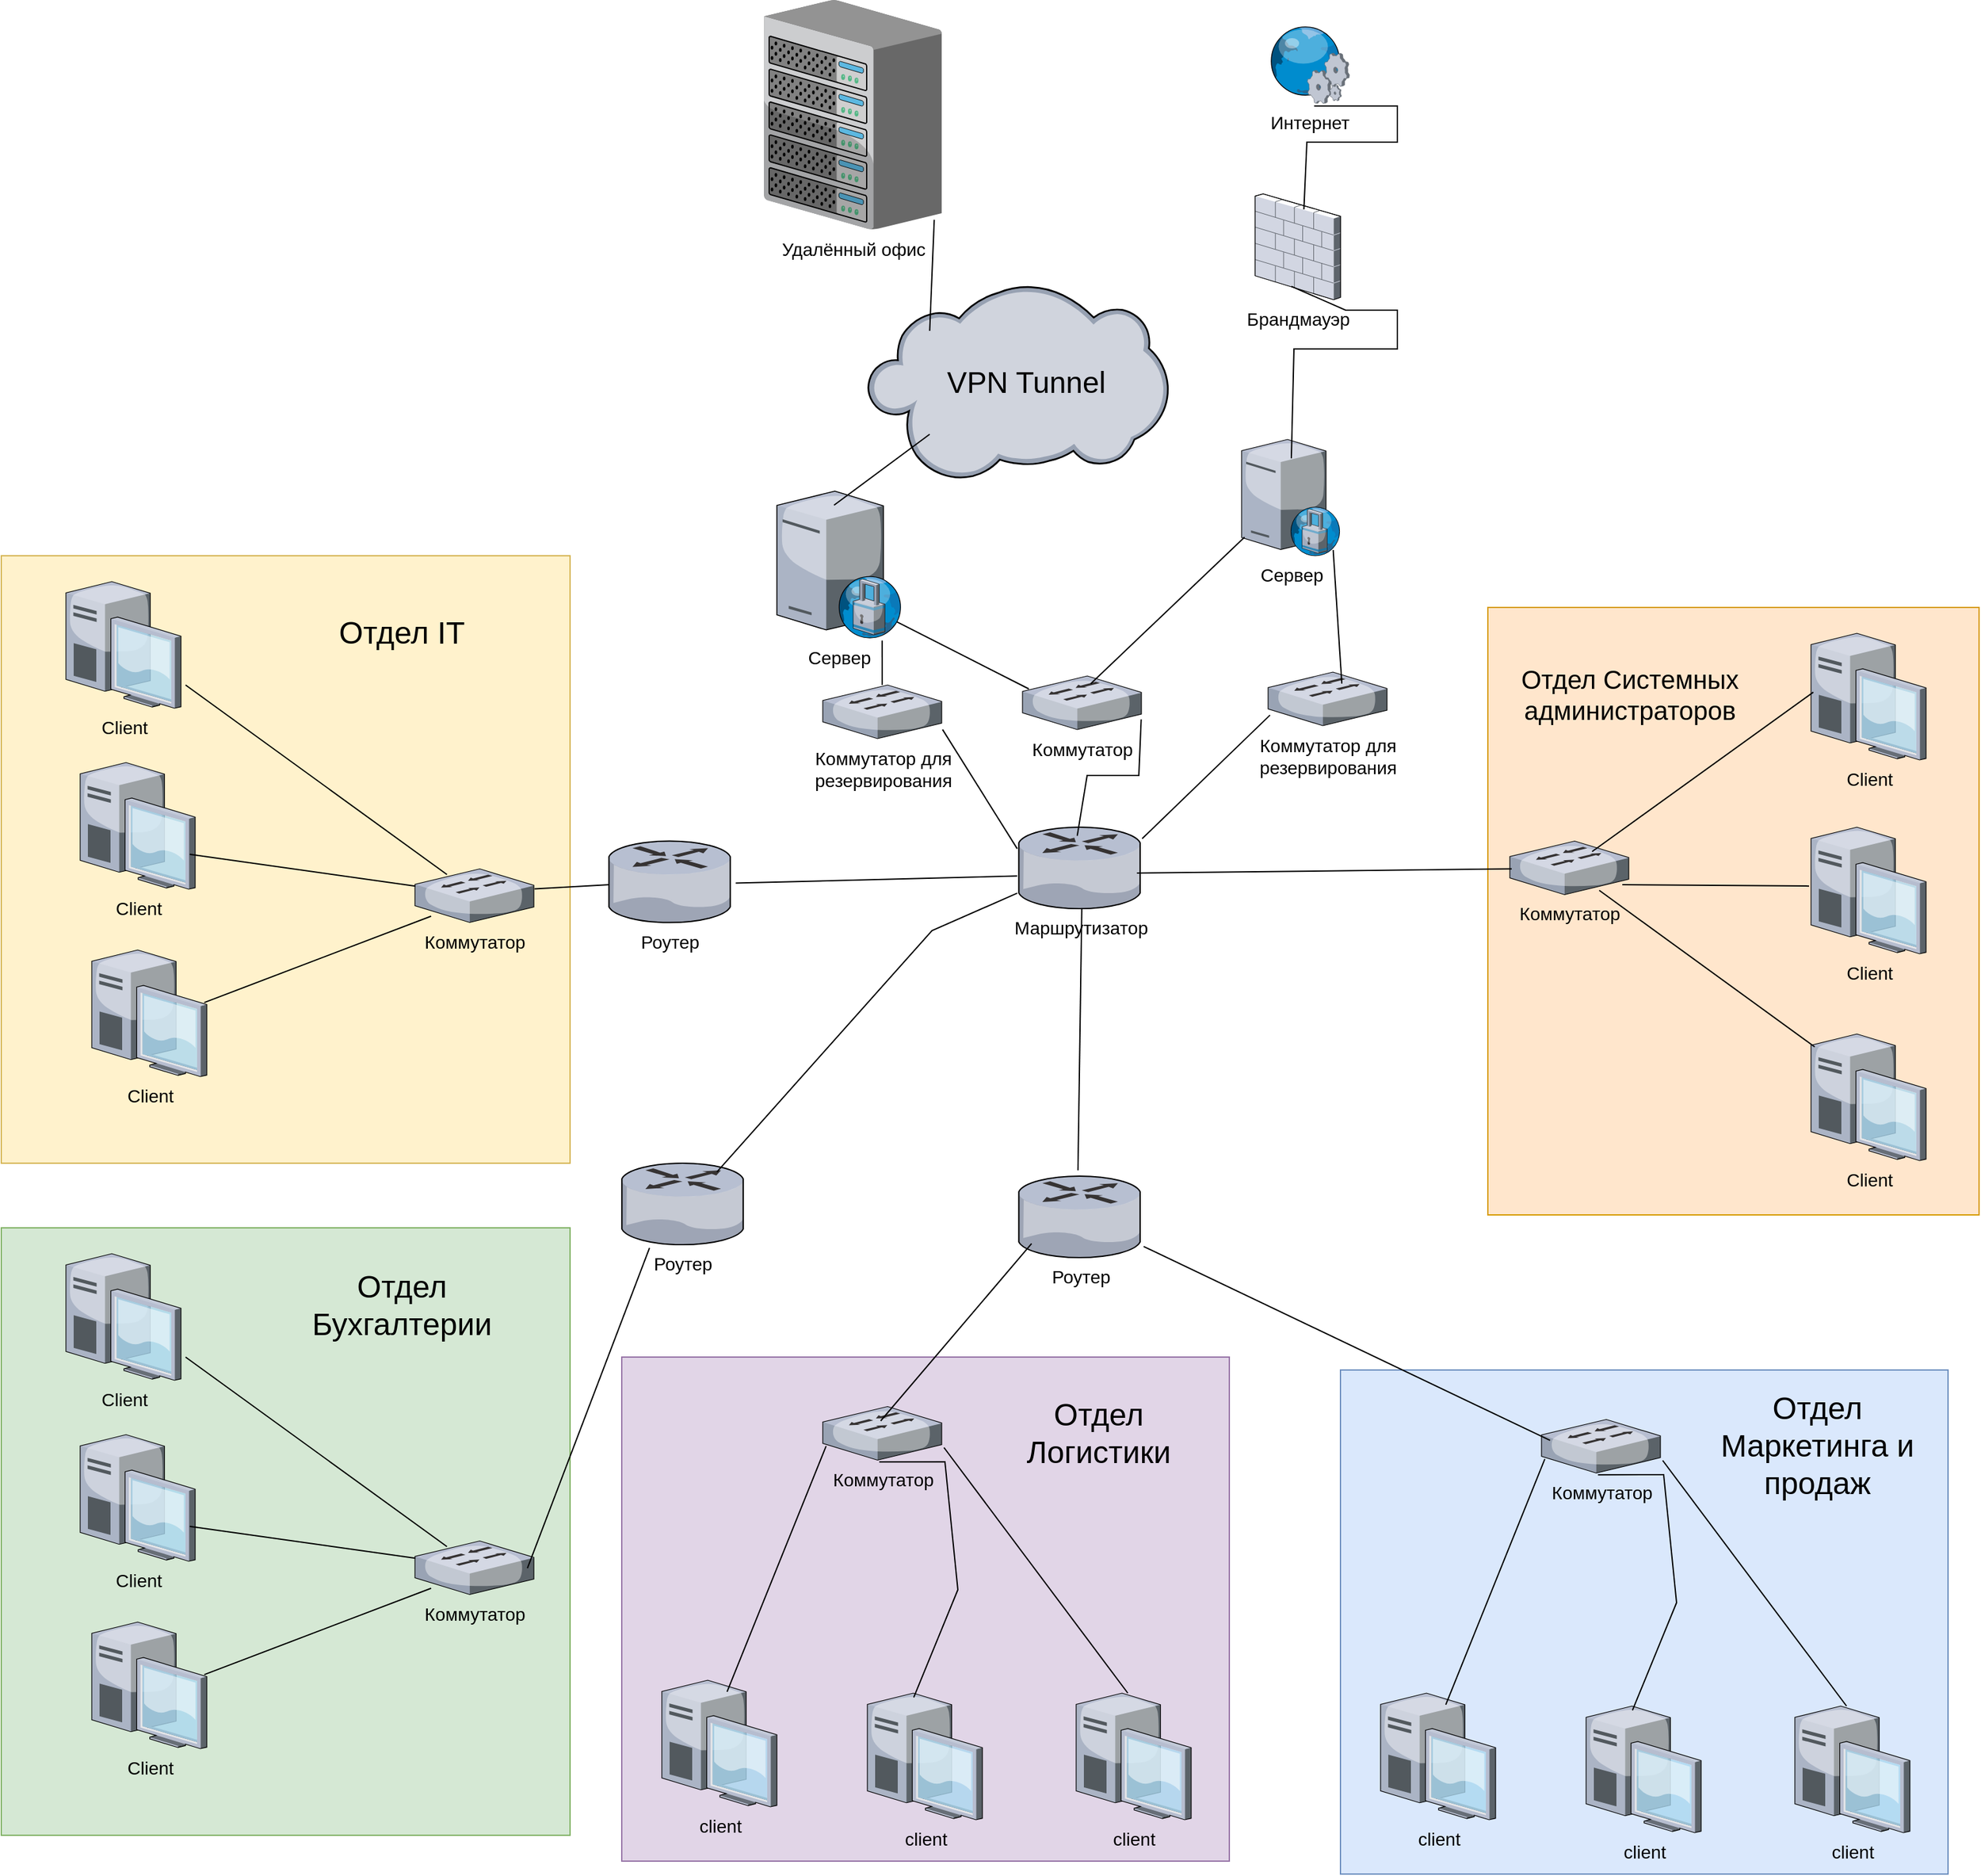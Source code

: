 <mxfile version="24.7.17">
  <diagram id="nGQdACCOeJVAFRv78miI" name="Страница — 2">
    <mxGraphModel dx="1323" dy="865" grid="1" gridSize="10" guides="1" tooltips="1" connect="1" arrows="1" fold="1" page="1" pageScale="1" pageWidth="827" pageHeight="1169" math="0" shadow="0">
      <root>
        <mxCell id="0" />
        <mxCell id="1" parent="0" />
        <mxCell id="vEiF_uyLCvTDAlhh_jbT-1" value="Интернет" style="verticalLabelPosition=bottom;aspect=fixed;html=1;verticalAlign=top;strokeColor=none;shape=mxgraph.citrix.web_service;fillColor=#66B2FF;gradientColor=#0066CC;fontSize=14;" vertex="1" parent="1">
          <mxGeometry x="1300" y="40" width="63" height="60" as="geometry" />
        </mxCell>
        <mxCell id="E2Lca-HdDQPLOUVBMEs8-1" value="Брандмауэр" style="verticalLabelPosition=bottom;aspect=fixed;html=1;verticalAlign=top;strokeColor=none;shape=mxgraph.citrix.firewall;fillColor=#66B2FF;gradientColor=#0066CC;fontSize=14;" vertex="1" parent="1">
          <mxGeometry x="1290" y="170.0" width="66" height="81.84" as="geometry" />
        </mxCell>
        <mxCell id="E2Lca-HdDQPLOUVBMEs8-2" value="" style="endArrow=none;html=1;rounded=0;exitX=0.571;exitY=0.147;exitDx=0;exitDy=0;exitPerimeter=0;entryX=0.566;entryY=1.033;entryDx=0;entryDy=0;entryPerimeter=0;" edge="1" parent="1" source="E2Lca-HdDQPLOUVBMEs8-1" target="vEiF_uyLCvTDAlhh_jbT-1">
          <mxGeometry width="50" height="50" relative="1" as="geometry">
            <mxPoint x="1230" y="570" as="sourcePoint" />
            <mxPoint x="1280" y="520" as="targetPoint" />
            <Array as="points">
              <mxPoint x="1330" y="130" />
              <mxPoint x="1400" y="130" />
              <mxPoint x="1400" y="102" />
            </Array>
          </mxGeometry>
        </mxCell>
        <mxCell id="zKOIj1cui4wTn7lDMS5a-1" value="Сервер" style="verticalLabelPosition=bottom;aspect=fixed;html=1;verticalAlign=top;strokeColor=none;shape=mxgraph.citrix.proxy_server;fillColor=#66B2FF;gradientColor=#0066CC;fontSize=14;" vertex="1" parent="1">
          <mxGeometry x="1279.5" y="360" width="76.5" height="90" as="geometry" />
        </mxCell>
        <mxCell id="zKOIj1cui4wTn7lDMS5a-2" value="" style="endArrow=none;html=1;rounded=0;exitX=0.503;exitY=0.163;exitDx=0;exitDy=0;exitPerimeter=0;entryX=0.424;entryY=0.874;entryDx=0;entryDy=0;entryPerimeter=0;" edge="1" parent="1" source="zKOIj1cui4wTn7lDMS5a-1" target="E2Lca-HdDQPLOUVBMEs8-1">
          <mxGeometry width="50" height="50" relative="1" as="geometry">
            <mxPoint x="1230" y="450" as="sourcePoint" />
            <mxPoint x="1280" y="520" as="targetPoint" />
            <Array as="points">
              <mxPoint x="1320" y="290" />
              <mxPoint x="1400" y="290" />
              <mxPoint x="1400" y="260" />
              <mxPoint x="1360" y="260" />
            </Array>
          </mxGeometry>
        </mxCell>
        <mxCell id="4ByIAZfDZcwQL-Xe8SCX-1" value="Коммутатор" style="verticalLabelPosition=bottom;aspect=fixed;html=1;verticalAlign=top;strokeColor=none;shape=mxgraph.citrix.switch;fillColor=#66B2FF;gradientColor=#0066CC;fontSize=14;" vertex="1" parent="1">
          <mxGeometry x="1110" y="543" width="92" height="41.5" as="geometry" />
        </mxCell>
        <mxCell id="4ByIAZfDZcwQL-Xe8SCX-2" value="" style="endArrow=none;html=1;rounded=0;entryX=0.574;entryY=0.145;entryDx=0;entryDy=0;entryPerimeter=0;exitX=0.03;exitY=0.84;exitDx=0;exitDy=0;exitPerimeter=0;" edge="1" parent="1" source="zKOIj1cui4wTn7lDMS5a-1" target="4ByIAZfDZcwQL-Xe8SCX-1">
          <mxGeometry width="50" height="50" relative="1" as="geometry">
            <mxPoint x="1230" y="570" as="sourcePoint" />
            <mxPoint x="1280" y="520" as="targetPoint" />
          </mxGeometry>
        </mxCell>
        <mxCell id="4ByIAZfDZcwQL-Xe8SCX-3" value="Сервер" style="verticalLabelPosition=bottom;aspect=fixed;html=1;verticalAlign=top;strokeColor=none;shape=mxgraph.citrix.proxy_server;fillColor=#66B2FF;gradientColor=#0066CC;fontSize=14;" vertex="1" parent="1">
          <mxGeometry x="920" y="400" width="96.5" height="113.53" as="geometry" />
        </mxCell>
        <mxCell id="4ByIAZfDZcwQL-Xe8SCX-4" value="" style="endArrow=none;html=1;rounded=0;exitX=0.053;exitY=0.241;exitDx=0;exitDy=0;exitPerimeter=0;entryX=0.963;entryY=0.891;entryDx=0;entryDy=0;entryPerimeter=0;" edge="1" parent="1" source="4ByIAZfDZcwQL-Xe8SCX-1" target="4ByIAZfDZcwQL-Xe8SCX-3">
          <mxGeometry width="50" height="50" relative="1" as="geometry">
            <mxPoint x="1230" y="570" as="sourcePoint" />
            <mxPoint x="1010" y="500" as="targetPoint" />
          </mxGeometry>
        </mxCell>
        <mxCell id="L4O83HU7OC4WsHnCvtTg-1" value="" style="verticalLabelPosition=bottom;sketch=0;aspect=fixed;html=1;verticalAlign=top;strokeColor=none;align=center;outlineConnect=0;shape=mxgraph.citrix.cloud;" vertex="1" parent="1">
          <mxGeometry x="990" y="240" width="232.9" height="152" as="geometry" />
        </mxCell>
        <mxCell id="Q8kfbpEKyPqMvDenZOVW-1" value="" style="endArrow=none;html=1;rounded=0;exitX=0.458;exitY=0.096;exitDx=0;exitDy=0;exitPerimeter=0;entryX=0;entryY=1;entryDx=0;entryDy=0;" edge="1" parent="1" source="4ByIAZfDZcwQL-Xe8SCX-3" target="Q8kfbpEKyPqMvDenZOVW-2">
          <mxGeometry width="50" height="50" relative="1" as="geometry">
            <mxPoint x="1190" y="630" as="sourcePoint" />
            <mxPoint x="1088" y="531" as="targetPoint" />
          </mxGeometry>
        </mxCell>
        <mxCell id="Q8kfbpEKyPqMvDenZOVW-2" value="&lt;font style=&quot;font-size: 23px;&quot;&gt;VPN Tunnel&lt;/font&gt;" style="text;html=1;align=center;verticalAlign=middle;whiteSpace=wrap;rounded=0;" vertex="1" parent="1">
          <mxGeometry x="1038.2" y="276" width="150" height="80" as="geometry" />
        </mxCell>
        <mxCell id="k6onuLZVNrTaeDNxgksK-1" value="Удалённый офис" style="verticalLabelPosition=bottom;aspect=fixed;html=1;verticalAlign=top;strokeColor=none;shape=mxgraph.citrix.chassis;fillColor=#66B2FF;gradientColor=#0066CC;fontSize=14;" vertex="1" parent="1">
          <mxGeometry x="910" y="20" width="137.5" height="177.5" as="geometry" />
        </mxCell>
        <mxCell id="k6onuLZVNrTaeDNxgksK-2" value="" style="endArrow=none;html=1;rounded=0;entryX=0.958;entryY=0.958;entryDx=0;entryDy=0;entryPerimeter=0;exitX=0;exitY=0;exitDx=0;exitDy=0;" edge="1" parent="1" source="Q8kfbpEKyPqMvDenZOVW-2" target="k6onuLZVNrTaeDNxgksK-1">
          <mxGeometry width="50" height="50" relative="1" as="geometry">
            <mxPoint x="1190" y="630" as="sourcePoint" />
            <mxPoint x="1023" y="590" as="targetPoint" />
          </mxGeometry>
        </mxCell>
        <mxCell id="NOiTWcQTk03b_TyuIOdD-1" value="Маршрутизатор" style="verticalLabelPosition=bottom;aspect=fixed;html=1;verticalAlign=top;strokeColor=none;shape=mxgraph.citrix.router;fillColor=#66B2FF;gradientColor=#0066CC;fontSize=14;" vertex="1" parent="1">
          <mxGeometry x="1107.07" y="660" width="94.93" height="63" as="geometry" />
        </mxCell>
        <mxCell id="NOiTWcQTk03b_TyuIOdD-2" value="" style="endArrow=none;html=1;rounded=0;entryX=0.477;entryY=0.106;entryDx=0;entryDy=0;entryPerimeter=0;exitX=0.998;exitY=0.811;exitDx=0;exitDy=0;exitPerimeter=0;" edge="1" parent="1" source="4ByIAZfDZcwQL-Xe8SCX-1" target="NOiTWcQTk03b_TyuIOdD-1">
          <mxGeometry width="50" height="50" relative="1" as="geometry">
            <mxPoint x="1332" y="461" as="sourcePoint" />
            <mxPoint x="1173" y="559" as="targetPoint" />
            <Array as="points">
              <mxPoint x="1200" y="620" />
              <mxPoint x="1160" y="620" />
            </Array>
          </mxGeometry>
        </mxCell>
        <mxCell id="HztWbABJnZJOb7JI6aUi-1" value="Роутер" style="verticalLabelPosition=bottom;aspect=fixed;html=1;verticalAlign=top;strokeColor=none;shape=mxgraph.citrix.router;fillColor=#66B2FF;gradientColor=#0066CC;fontSize=14;" vertex="1" parent="1">
          <mxGeometry x="800" y="920" width="94.93" height="63" as="geometry" />
        </mxCell>
        <mxCell id="HztWbABJnZJOb7JI6aUi-2" value="Роутер" style="verticalLabelPosition=bottom;aspect=fixed;html=1;verticalAlign=top;strokeColor=none;shape=mxgraph.citrix.router;fillColor=#66B2FF;gradientColor=#0066CC;fontSize=14;" vertex="1" parent="1">
          <mxGeometry x="1107.07" y="930" width="94.93" height="63" as="geometry" />
        </mxCell>
        <mxCell id="HztWbABJnZJOb7JI6aUi-3" value="Роутер" style="verticalLabelPosition=bottom;aspect=fixed;html=1;verticalAlign=top;strokeColor=none;shape=mxgraph.citrix.router;fillColor=#66B2FF;gradientColor=#0066CC;fontSize=14;" vertex="1" parent="1">
          <mxGeometry x="790" y="670.75" width="94.93" height="63" as="geometry" />
        </mxCell>
        <mxCell id="vzPR-6TCZK36s6tEn4s6-12" value="" style="endArrow=none;html=1;rounded=0;exitX=1.034;exitY=0.516;exitDx=0;exitDy=0;exitPerimeter=0;entryX=-0.012;entryY=0.6;entryDx=0;entryDy=0;entryPerimeter=0;" edge="1" parent="1" source="HztWbABJnZJOb7JI6aUi-3" target="NOiTWcQTk03b_TyuIOdD-1">
          <mxGeometry width="50" height="50" relative="1" as="geometry">
            <mxPoint x="1288" y="702" as="sourcePoint" />
            <mxPoint x="1208" y="706" as="targetPoint" />
          </mxGeometry>
        </mxCell>
        <mxCell id="fK_OqBj9FiJL5wMermbX-10" value="" style="group" vertex="1" connectable="0" parent="1">
          <mxGeometry x="1470" y="490" width="380" height="470" as="geometry" />
        </mxCell>
        <mxCell id="vzPR-6TCZK36s6tEn4s6-10" value="" style="rounded=0;whiteSpace=wrap;html=1;fillColor=#ffe6cc;strokeColor=#d79b00;" vertex="1" parent="fK_OqBj9FiJL5wMermbX-10">
          <mxGeometry width="380" height="470" as="geometry" />
        </mxCell>
        <mxCell id="OkLLCSxySNJMKTtLB9Cl-1" value="Коммутатор" style="verticalLabelPosition=bottom;aspect=fixed;html=1;verticalAlign=top;strokeColor=none;shape=mxgraph.citrix.switch;fillColor=#66B2FF;gradientColor=#0066CC;fontSize=14;" vertex="1" parent="fK_OqBj9FiJL5wMermbX-10">
          <mxGeometry x="17" y="180.75" width="92" height="41.5" as="geometry" />
        </mxCell>
        <mxCell id="vzPR-6TCZK36s6tEn4s6-1" value="Client" style="verticalLabelPosition=bottom;aspect=fixed;html=1;verticalAlign=top;strokeColor=none;shape=mxgraph.citrix.desktop;fillColor=#66B2FF;gradientColor=#0066CC;fontSize=14;" vertex="1" parent="fK_OqBj9FiJL5wMermbX-10">
          <mxGeometry x="250" y="20.0" width="89" height="98" as="geometry" />
        </mxCell>
        <mxCell id="vzPR-6TCZK36s6tEn4s6-2" value="Client" style="verticalLabelPosition=bottom;aspect=fixed;html=1;verticalAlign=top;strokeColor=none;shape=mxgraph.citrix.desktop;fillColor=#66B2FF;gradientColor=#0066CC;fontSize=14;" vertex="1" parent="fK_OqBj9FiJL5wMermbX-10">
          <mxGeometry x="250" y="170" width="89" height="98" as="geometry" />
        </mxCell>
        <mxCell id="vzPR-6TCZK36s6tEn4s6-3" value="Client" style="verticalLabelPosition=bottom;aspect=fixed;html=1;verticalAlign=top;strokeColor=none;shape=mxgraph.citrix.desktop;fillColor=#66B2FF;gradientColor=#0066CC;fontSize=14;" vertex="1" parent="fK_OqBj9FiJL5wMermbX-10">
          <mxGeometry x="250" y="330" width="89" height="98" as="geometry" />
        </mxCell>
        <mxCell id="vzPR-6TCZK36s6tEn4s6-4" value="" style="endArrow=none;html=1;rounded=0;entryX=0.692;entryY=0.196;entryDx=0;entryDy=0;entryPerimeter=0;exitX=0.02;exitY=0.465;exitDx=0;exitDy=0;exitPerimeter=0;" edge="1" parent="fK_OqBj9FiJL5wMermbX-10" source="vzPR-6TCZK36s6tEn4s6-1" target="OkLLCSxySNJMKTtLB9Cl-1">
          <mxGeometry width="50" height="50" relative="1" as="geometry">
            <mxPoint x="32" y="-44" as="sourcePoint" />
            <mxPoint x="-87" y="69" as="targetPoint" />
          </mxGeometry>
        </mxCell>
        <mxCell id="vzPR-6TCZK36s6tEn4s6-5" value="" style="endArrow=none;html=1;rounded=0;exitX=-0.017;exitY=0.465;exitDx=0;exitDy=0;exitPerimeter=0;entryX=0.946;entryY=0.812;entryDx=0;entryDy=0;entryPerimeter=0;" edge="1" parent="fK_OqBj9FiJL5wMermbX-10" source="vzPR-6TCZK36s6tEn4s6-2" target="OkLLCSxySNJMKTtLB9Cl-1">
          <mxGeometry width="50" height="50" relative="1" as="geometry">
            <mxPoint x="212" y="76" as="sourcePoint" />
            <mxPoint x="110" y="199" as="targetPoint" />
          </mxGeometry>
        </mxCell>
        <mxCell id="vzPR-6TCZK36s6tEn4s6-6" value="" style="endArrow=none;html=1;rounded=0;exitX=0.032;exitY=0.102;exitDx=0;exitDy=0;exitPerimeter=0;entryX=0.752;entryY=0.919;entryDx=0;entryDy=0;entryPerimeter=0;" edge="1" parent="fK_OqBj9FiJL5wMermbX-10" source="vzPR-6TCZK36s6tEn4s6-3" target="OkLLCSxySNJMKTtLB9Cl-1">
          <mxGeometry width="50" height="50" relative="1" as="geometry">
            <mxPoint x="208" y="226" as="sourcePoint" />
            <mxPoint x="120" y="209" as="targetPoint" />
          </mxGeometry>
        </mxCell>
        <mxCell id="vzPR-6TCZK36s6tEn4s6-11" value="&lt;font style=&quot;font-size: 20px;&quot;&gt;Отдел Системных администраторов&lt;/font&gt;" style="text;html=1;align=center;verticalAlign=middle;whiteSpace=wrap;rounded=0;" vertex="1" parent="fK_OqBj9FiJL5wMermbX-10">
          <mxGeometry x="20" y="23.53" width="180" height="86.47" as="geometry" />
        </mxCell>
        <mxCell id="fK_OqBj9FiJL5wMermbX-13" value="" style="group" vertex="1" connectable="0" parent="1">
          <mxGeometry x="320" y="450" width="440" height="470" as="geometry" />
        </mxCell>
        <mxCell id="fK_OqBj9FiJL5wMermbX-1" value="" style="rounded=0;whiteSpace=wrap;html=1;fillColor=#fff2cc;strokeColor=#d6b656;" vertex="1" parent="fK_OqBj9FiJL5wMermbX-13">
          <mxGeometry width="440" height="470" as="geometry" />
        </mxCell>
        <mxCell id="fK_OqBj9FiJL5wMermbX-2" value="Коммутатор" style="verticalLabelPosition=bottom;aspect=fixed;html=1;verticalAlign=top;strokeColor=none;shape=mxgraph.citrix.switch;fillColor=#66B2FF;gradientColor=#0066CC;fontSize=14;" vertex="1" parent="fK_OqBj9FiJL5wMermbX-13">
          <mxGeometry x="320" y="242.25" width="92" height="41.5" as="geometry" />
        </mxCell>
        <mxCell id="fK_OqBj9FiJL5wMermbX-3" value="Client" style="verticalLabelPosition=bottom;aspect=fixed;html=1;verticalAlign=top;strokeColor=none;shape=mxgraph.citrix.desktop;fillColor=#66B2FF;gradientColor=#0066CC;fontSize=14;" vertex="1" parent="fK_OqBj9FiJL5wMermbX-13">
          <mxGeometry x="50" y="20" width="89" height="98" as="geometry" />
        </mxCell>
        <mxCell id="fK_OqBj9FiJL5wMermbX-4" value="Client" style="verticalLabelPosition=bottom;aspect=fixed;html=1;verticalAlign=top;strokeColor=none;shape=mxgraph.citrix.desktop;fillColor=#66B2FF;gradientColor=#0066CC;fontSize=14;" vertex="1" parent="fK_OqBj9FiJL5wMermbX-13">
          <mxGeometry x="61" y="160" width="89" height="98" as="geometry" />
        </mxCell>
        <mxCell id="fK_OqBj9FiJL5wMermbX-5" value="Client" style="verticalLabelPosition=bottom;aspect=fixed;html=1;verticalAlign=top;strokeColor=none;shape=mxgraph.citrix.desktop;fillColor=#66B2FF;gradientColor=#0066CC;fontSize=14;" vertex="1" parent="fK_OqBj9FiJL5wMermbX-13">
          <mxGeometry x="70" y="305" width="89" height="98" as="geometry" />
        </mxCell>
        <mxCell id="fK_OqBj9FiJL5wMermbX-6" value="" style="endArrow=none;html=1;rounded=0;entryX=0.269;entryY=0.106;entryDx=0;entryDy=0;entryPerimeter=0;exitX=1.04;exitY=0.816;exitDx=0;exitDy=0;exitPerimeter=0;" edge="1" parent="fK_OqBj9FiJL5wMermbX-13" source="fK_OqBj9FiJL5wMermbX-3" target="fK_OqBj9FiJL5wMermbX-2">
          <mxGeometry width="50" height="50" relative="1" as="geometry">
            <mxPoint x="52" y="-74" as="sourcePoint" />
            <mxPoint x="-67" y="39" as="targetPoint" />
          </mxGeometry>
        </mxCell>
        <mxCell id="fK_OqBj9FiJL5wMermbX-7" value="" style="endArrow=none;html=1;rounded=0;exitX=0.953;exitY=0.725;exitDx=0;exitDy=0;exitPerimeter=0;entryX=0.004;entryY=0.321;entryDx=0;entryDy=0;entryPerimeter=0;" edge="1" parent="fK_OqBj9FiJL5wMermbX-13" source="fK_OqBj9FiJL5wMermbX-4" target="fK_OqBj9FiJL5wMermbX-2">
          <mxGeometry width="50" height="50" relative="1" as="geometry">
            <mxPoint x="232" y="46" as="sourcePoint" />
            <mxPoint x="310" y="250" as="targetPoint" />
          </mxGeometry>
        </mxCell>
        <mxCell id="fK_OqBj9FiJL5wMermbX-8" value="" style="endArrow=none;html=1;rounded=0;exitX=0.978;exitY=0.415;exitDx=0;exitDy=0;exitPerimeter=0;entryX=0.136;entryY=0.883;entryDx=0;entryDy=0;entryPerimeter=0;" edge="1" parent="fK_OqBj9FiJL5wMermbX-13" source="fK_OqBj9FiJL5wMermbX-5" target="fK_OqBj9FiJL5wMermbX-2">
          <mxGeometry width="50" height="50" relative="1" as="geometry">
            <mxPoint x="228" y="196" as="sourcePoint" />
            <mxPoint x="140" y="179" as="targetPoint" />
          </mxGeometry>
        </mxCell>
        <mxCell id="fK_OqBj9FiJL5wMermbX-9" value="&lt;font style=&quot;font-size: 24px;&quot;&gt;Отдел IT&lt;/font&gt;" style="text;html=1;align=center;verticalAlign=middle;whiteSpace=wrap;rounded=0;" vertex="1" parent="fK_OqBj9FiJL5wMermbX-13">
          <mxGeometry x="220" y="20" width="180" height="80" as="geometry" />
        </mxCell>
        <mxCell id="fK_OqBj9FiJL5wMermbX-14" value="" style="group;fillColor=#d5e8d4;strokeColor=#82b366;" vertex="1" connectable="0" parent="1">
          <mxGeometry x="320" y="970" width="440" height="470" as="geometry" />
        </mxCell>
        <mxCell id="fK_OqBj9FiJL5wMermbX-15" value="" style="rounded=0;whiteSpace=wrap;html=1;fillColor=#d5e8d4;strokeColor=#82b366;" vertex="1" parent="fK_OqBj9FiJL5wMermbX-14">
          <mxGeometry width="440" height="470" as="geometry" />
        </mxCell>
        <mxCell id="fK_OqBj9FiJL5wMermbX-16" value="Коммутатор" style="verticalLabelPosition=bottom;aspect=fixed;html=1;verticalAlign=top;strokeColor=none;shape=mxgraph.citrix.switch;fillColor=#66B2FF;gradientColor=#0066CC;fontSize=14;" vertex="1" parent="fK_OqBj9FiJL5wMermbX-14">
          <mxGeometry x="320" y="242.25" width="92" height="41.5" as="geometry" />
        </mxCell>
        <mxCell id="fK_OqBj9FiJL5wMermbX-17" value="Client" style="verticalLabelPosition=bottom;aspect=fixed;html=1;verticalAlign=top;strokeColor=none;shape=mxgraph.citrix.desktop;fillColor=#66B2FF;gradientColor=#0066CC;fontSize=14;" vertex="1" parent="fK_OqBj9FiJL5wMermbX-14">
          <mxGeometry x="50" y="20" width="89" height="98" as="geometry" />
        </mxCell>
        <mxCell id="fK_OqBj9FiJL5wMermbX-18" value="Client" style="verticalLabelPosition=bottom;aspect=fixed;html=1;verticalAlign=top;strokeColor=none;shape=mxgraph.citrix.desktop;fillColor=#66B2FF;gradientColor=#0066CC;fontSize=14;" vertex="1" parent="fK_OqBj9FiJL5wMermbX-14">
          <mxGeometry x="61" y="160" width="89" height="98" as="geometry" />
        </mxCell>
        <mxCell id="fK_OqBj9FiJL5wMermbX-19" value="Client" style="verticalLabelPosition=bottom;aspect=fixed;html=1;verticalAlign=top;strokeColor=none;shape=mxgraph.citrix.desktop;fillColor=#66B2FF;gradientColor=#0066CC;fontSize=14;" vertex="1" parent="fK_OqBj9FiJL5wMermbX-14">
          <mxGeometry x="70" y="305" width="89" height="98" as="geometry" />
        </mxCell>
        <mxCell id="fK_OqBj9FiJL5wMermbX-20" value="" style="endArrow=none;html=1;rounded=0;entryX=0.269;entryY=0.106;entryDx=0;entryDy=0;entryPerimeter=0;exitX=1.04;exitY=0.816;exitDx=0;exitDy=0;exitPerimeter=0;" edge="1" parent="fK_OqBj9FiJL5wMermbX-14" source="fK_OqBj9FiJL5wMermbX-17" target="fK_OqBj9FiJL5wMermbX-16">
          <mxGeometry width="50" height="50" relative="1" as="geometry">
            <mxPoint x="52" y="-74" as="sourcePoint" />
            <mxPoint x="-67" y="39" as="targetPoint" />
          </mxGeometry>
        </mxCell>
        <mxCell id="fK_OqBj9FiJL5wMermbX-21" value="" style="endArrow=none;html=1;rounded=0;exitX=0.953;exitY=0.725;exitDx=0;exitDy=0;exitPerimeter=0;entryX=0.004;entryY=0.321;entryDx=0;entryDy=0;entryPerimeter=0;" edge="1" parent="fK_OqBj9FiJL5wMermbX-14" source="fK_OqBj9FiJL5wMermbX-18" target="fK_OqBj9FiJL5wMermbX-16">
          <mxGeometry width="50" height="50" relative="1" as="geometry">
            <mxPoint x="232" y="46" as="sourcePoint" />
            <mxPoint x="310" y="250" as="targetPoint" />
          </mxGeometry>
        </mxCell>
        <mxCell id="fK_OqBj9FiJL5wMermbX-22" value="" style="endArrow=none;html=1;rounded=0;exitX=0.978;exitY=0.415;exitDx=0;exitDy=0;exitPerimeter=0;entryX=0.136;entryY=0.883;entryDx=0;entryDy=0;entryPerimeter=0;" edge="1" parent="fK_OqBj9FiJL5wMermbX-14" source="fK_OqBj9FiJL5wMermbX-19" target="fK_OqBj9FiJL5wMermbX-16">
          <mxGeometry width="50" height="50" relative="1" as="geometry">
            <mxPoint x="228" y="196" as="sourcePoint" />
            <mxPoint x="140" y="179" as="targetPoint" />
          </mxGeometry>
        </mxCell>
        <mxCell id="fK_OqBj9FiJL5wMermbX-23" value="&lt;font style=&quot;font-size: 24px;&quot;&gt;Отдел Бухгалтерии&lt;/font&gt;" style="text;html=1;align=center;verticalAlign=middle;whiteSpace=wrap;rounded=0;" vertex="1" parent="fK_OqBj9FiJL5wMermbX-14">
          <mxGeometry x="220" y="20" width="180" height="80" as="geometry" />
        </mxCell>
        <mxCell id="fK_OqBj9FiJL5wMermbX-24" value="" style="endArrow=none;html=1;rounded=0;exitX=0.776;exitY=0.106;exitDx=0;exitDy=0;exitPerimeter=0;entryX=-0.012;entryY=0.811;entryDx=0;entryDy=0;entryPerimeter=0;" edge="1" parent="1" source="HztWbABJnZJOb7JI6aUi-1" target="NOiTWcQTk03b_TyuIOdD-1">
          <mxGeometry width="50" height="50" relative="1" as="geometry">
            <mxPoint x="898" y="713" as="sourcePoint" />
            <mxPoint x="1116" y="708" as="targetPoint" />
            <Array as="points">
              <mxPoint x="1040" y="740" />
            </Array>
          </mxGeometry>
        </mxCell>
        <mxCell id="fK_OqBj9FiJL5wMermbX-26" value="" style="endArrow=none;html=1;rounded=0;exitX=0.226;exitY=1.041;exitDx=0;exitDy=0;exitPerimeter=0;entryX=0.946;entryY=0.508;entryDx=0;entryDy=0;entryPerimeter=0;" edge="1" parent="1" source="HztWbABJnZJOb7JI6aUi-1" target="fK_OqBj9FiJL5wMermbX-16">
          <mxGeometry width="50" height="50" relative="1" as="geometry">
            <mxPoint x="1125" y="563" as="sourcePoint" />
            <mxPoint x="800" y="1080" as="targetPoint" />
          </mxGeometry>
        </mxCell>
        <mxCell id="fK_OqBj9FiJL5wMermbX-12" value="" style="endArrow=none;html=1;rounded=0;exitX=0.004;exitY=0.535;exitDx=0;exitDy=0;exitPerimeter=0;entryX=1.006;entryY=0.374;entryDx=0;entryDy=0;entryPerimeter=0;" edge="1" parent="1" source="HztWbABJnZJOb7JI6aUi-3" target="fK_OqBj9FiJL5wMermbX-2">
          <mxGeometry width="50" height="50" relative="1" as="geometry">
            <mxPoint x="1125" y="563" as="sourcePoint" />
            <mxPoint x="1023" y="511" as="targetPoint" />
          </mxGeometry>
        </mxCell>
        <mxCell id="vzPR-6TCZK36s6tEn4s6-8" value="" style="endArrow=none;html=1;rounded=0;exitX=0.016;exitY=0.517;exitDx=0;exitDy=0;exitPerimeter=0;entryX=0.963;entryY=0.564;entryDx=0;entryDy=0;entryPerimeter=0;" edge="1" parent="1" source="OkLLCSxySNJMKTtLB9Cl-1" target="NOiTWcQTk03b_TyuIOdD-1">
          <mxGeometry width="50" height="50" relative="1" as="geometry">
            <mxPoint x="1478" y="726" as="sourcePoint" />
            <mxPoint x="1390" y="709" as="targetPoint" />
          </mxGeometry>
        </mxCell>
        <mxCell id="fK_OqBj9FiJL5wMermbX-27" value="" style="endArrow=none;html=1;rounded=0;exitX=0.483;exitY=-0.071;exitDx=0;exitDy=0;exitPerimeter=0;entryX=0.514;entryY=1.005;entryDx=0;entryDy=0;entryPerimeter=0;" edge="1" parent="1" source="HztWbABJnZJOb7JI6aUi-2" target="NOiTWcQTk03b_TyuIOdD-1">
          <mxGeometry width="50" height="50" relative="1" as="geometry">
            <mxPoint x="898" y="713" as="sourcePoint" />
            <mxPoint x="1116" y="708" as="targetPoint" />
          </mxGeometry>
        </mxCell>
        <mxCell id="AzVTOT3GRzaiLFqyrK6i-9" value="" style="group" vertex="1" connectable="0" parent="1">
          <mxGeometry x="800" y="1070" width="470" height="390" as="geometry" />
        </mxCell>
        <mxCell id="AzVTOT3GRzaiLFqyrK6i-4" value="" style="rounded=0;whiteSpace=wrap;html=1;fillColor=#e1d5e7;strokeColor=#9673a6;" vertex="1" parent="AzVTOT3GRzaiLFqyrK6i-9">
          <mxGeometry width="470" height="390" as="geometry" />
        </mxCell>
        <mxCell id="fK_OqBj9FiJL5wMermbX-29" value="Коммутатор" style="verticalLabelPosition=bottom;aspect=fixed;html=1;verticalAlign=top;strokeColor=none;shape=mxgraph.citrix.switch;fillColor=#66B2FF;gradientColor=#0066CC;fontSize=14;" vertex="1" parent="AzVTOT3GRzaiLFqyrK6i-9">
          <mxGeometry x="155.5" y="38.25" width="92" height="41.5" as="geometry" />
        </mxCell>
        <mxCell id="AzVTOT3GRzaiLFqyrK6i-1" value="client" style="verticalLabelPosition=bottom;aspect=fixed;html=1;verticalAlign=top;strokeColor=none;shape=mxgraph.citrix.desktop;fillColor=#66B2FF;gradientColor=#0066CC;fontSize=14;" vertex="1" parent="AzVTOT3GRzaiLFqyrK6i-9">
          <mxGeometry x="31" y="250" width="89" height="98" as="geometry" />
        </mxCell>
        <mxCell id="AzVTOT3GRzaiLFqyrK6i-2" value="client" style="verticalLabelPosition=bottom;aspect=fixed;html=1;verticalAlign=top;strokeColor=none;shape=mxgraph.citrix.desktop;fillColor=#66B2FF;gradientColor=#0066CC;fontSize=14;" vertex="1" parent="AzVTOT3GRzaiLFqyrK6i-9">
          <mxGeometry x="190" y="260" width="89" height="98" as="geometry" />
        </mxCell>
        <mxCell id="AzVTOT3GRzaiLFqyrK6i-3" value="client" style="verticalLabelPosition=bottom;aspect=fixed;html=1;verticalAlign=top;strokeColor=none;shape=mxgraph.citrix.desktop;fillColor=#66B2FF;gradientColor=#0066CC;fontSize=14;" vertex="1" parent="AzVTOT3GRzaiLFqyrK6i-9">
          <mxGeometry x="351.5" y="260" width="89" height="98" as="geometry" />
        </mxCell>
        <mxCell id="AzVTOT3GRzaiLFqyrK6i-5" value="&lt;font style=&quot;font-size: 24px;&quot;&gt;Отдел Логистики&lt;/font&gt;" style="text;html=1;align=center;verticalAlign=middle;whiteSpace=wrap;rounded=0;" vertex="1" parent="AzVTOT3GRzaiLFqyrK6i-9">
          <mxGeometry x="279" y="19" width="180" height="80" as="geometry" />
        </mxCell>
        <mxCell id="AzVTOT3GRzaiLFqyrK6i-6" value="" style="endArrow=none;html=1;rounded=0;exitX=0.567;exitY=0.091;exitDx=0;exitDy=0;exitPerimeter=0;entryX=0.028;entryY=0.738;entryDx=0;entryDy=0;entryPerimeter=0;" edge="1" parent="AzVTOT3GRzaiLFqyrK6i-9" source="AzVTOT3GRzaiLFqyrK6i-1" target="fK_OqBj9FiJL5wMermbX-29">
          <mxGeometry width="50" height="50" relative="1" as="geometry">
            <mxPoint x="327" y="-78" as="sourcePoint" />
            <mxPoint x="210" y="59" as="targetPoint" />
          </mxGeometry>
        </mxCell>
        <mxCell id="AzVTOT3GRzaiLFqyrK6i-7" value="" style="endArrow=none;html=1;rounded=0;exitX=0.449;exitY=0;exitDx=0;exitDy=0;exitPerimeter=0;entryX=1.019;entryY=0.765;entryDx=0;entryDy=0;entryPerimeter=0;" edge="1" parent="AzVTOT3GRzaiLFqyrK6i-9" source="AzVTOT3GRzaiLFqyrK6i-3" target="fK_OqBj9FiJL5wMermbX-29">
          <mxGeometry width="50" height="50" relative="1" as="geometry">
            <mxPoint x="91" y="269" as="sourcePoint" />
            <mxPoint x="168" y="79" as="targetPoint" />
          </mxGeometry>
        </mxCell>
        <mxCell id="AzVTOT3GRzaiLFqyrK6i-8" value="" style="endArrow=none;html=1;rounded=0;exitX=0.475;exitY=1.033;exitDx=0;exitDy=0;exitPerimeter=0;entryX=0.403;entryY=0.034;entryDx=0;entryDy=0;entryPerimeter=0;" edge="1" parent="AzVTOT3GRzaiLFqyrK6i-9" source="fK_OqBj9FiJL5wMermbX-29" target="AzVTOT3GRzaiLFqyrK6i-2">
          <mxGeometry width="50" height="50" relative="1" as="geometry">
            <mxPoint x="101" y="279" as="sourcePoint" />
            <mxPoint x="178" y="89" as="targetPoint" />
            <Array as="points">
              <mxPoint x="250" y="81" />
              <mxPoint x="260" y="180" />
            </Array>
          </mxGeometry>
        </mxCell>
        <mxCell id="fK_OqBj9FiJL5wMermbX-30" value="" style="endArrow=none;html=1;rounded=0;exitX=0.105;exitY=0.829;exitDx=0;exitDy=0;exitPerimeter=0;entryX=0.487;entryY=0.268;entryDx=0;entryDy=0;entryPerimeter=0;" edge="1" parent="1" source="HztWbABJnZJOb7JI6aUi-2" target="fK_OqBj9FiJL5wMermbX-29">
          <mxGeometry width="50" height="50" relative="1" as="geometry">
            <mxPoint x="831" y="996" as="sourcePoint" />
            <mxPoint x="737" y="1243" as="targetPoint" />
          </mxGeometry>
        </mxCell>
        <mxCell id="AzVTOT3GRzaiLFqyrK6i-10" value="" style="group;fillColor=#dae8fc;strokeColor=#6c8ebf;" vertex="1" connectable="0" parent="1">
          <mxGeometry x="1356" y="1080" width="470" height="390" as="geometry" />
        </mxCell>
        <mxCell id="AzVTOT3GRzaiLFqyrK6i-11" value="" style="rounded=0;whiteSpace=wrap;html=1;fillColor=#dae8fc;strokeColor=#6c8ebf;" vertex="1" parent="AzVTOT3GRzaiLFqyrK6i-10">
          <mxGeometry width="470" height="390" as="geometry" />
        </mxCell>
        <mxCell id="AzVTOT3GRzaiLFqyrK6i-12" value="Коммутатор" style="verticalLabelPosition=bottom;aspect=fixed;html=1;verticalAlign=top;strokeColor=none;shape=mxgraph.citrix.switch;fillColor=#66B2FF;gradientColor=#0066CC;fontSize=14;" vertex="1" parent="AzVTOT3GRzaiLFqyrK6i-10">
          <mxGeometry x="155.5" y="38.25" width="92" height="41.5" as="geometry" />
        </mxCell>
        <mxCell id="AzVTOT3GRzaiLFqyrK6i-13" value="client" style="verticalLabelPosition=bottom;aspect=fixed;html=1;verticalAlign=top;strokeColor=none;shape=mxgraph.citrix.desktop;fillColor=#66B2FF;gradientColor=#0066CC;fontSize=14;" vertex="1" parent="AzVTOT3GRzaiLFqyrK6i-10">
          <mxGeometry x="31" y="250" width="89" height="98" as="geometry" />
        </mxCell>
        <mxCell id="AzVTOT3GRzaiLFqyrK6i-14" value="client" style="verticalLabelPosition=bottom;aspect=fixed;html=1;verticalAlign=top;strokeColor=none;shape=mxgraph.citrix.desktop;fillColor=#66B2FF;gradientColor=#0066CC;fontSize=14;" vertex="1" parent="AzVTOT3GRzaiLFqyrK6i-10">
          <mxGeometry x="190" y="260" width="89" height="98" as="geometry" />
        </mxCell>
        <mxCell id="AzVTOT3GRzaiLFqyrK6i-15" value="client" style="verticalLabelPosition=bottom;aspect=fixed;html=1;verticalAlign=top;strokeColor=none;shape=mxgraph.citrix.desktop;fillColor=#66B2FF;gradientColor=#0066CC;fontSize=14;" vertex="1" parent="AzVTOT3GRzaiLFqyrK6i-10">
          <mxGeometry x="351.5" y="260" width="89" height="98" as="geometry" />
        </mxCell>
        <mxCell id="AzVTOT3GRzaiLFqyrK6i-16" value="&lt;font style=&quot;font-size: 24px;&quot;&gt;Отдел Маркетинга и продаж&lt;/font&gt;" style="text;html=1;align=center;verticalAlign=middle;whiteSpace=wrap;rounded=0;" vertex="1" parent="AzVTOT3GRzaiLFqyrK6i-10">
          <mxGeometry x="279" y="19" width="180" height="80" as="geometry" />
        </mxCell>
        <mxCell id="AzVTOT3GRzaiLFqyrK6i-17" value="" style="endArrow=none;html=1;rounded=0;exitX=0.567;exitY=0.091;exitDx=0;exitDy=0;exitPerimeter=0;entryX=0.028;entryY=0.738;entryDx=0;entryDy=0;entryPerimeter=0;" edge="1" parent="AzVTOT3GRzaiLFqyrK6i-10" source="AzVTOT3GRzaiLFqyrK6i-13" target="AzVTOT3GRzaiLFqyrK6i-12">
          <mxGeometry width="50" height="50" relative="1" as="geometry">
            <mxPoint x="327" y="-78" as="sourcePoint" />
            <mxPoint x="210" y="59" as="targetPoint" />
          </mxGeometry>
        </mxCell>
        <mxCell id="AzVTOT3GRzaiLFqyrK6i-18" value="" style="endArrow=none;html=1;rounded=0;exitX=0.449;exitY=0;exitDx=0;exitDy=0;exitPerimeter=0;entryX=1.019;entryY=0.765;entryDx=0;entryDy=0;entryPerimeter=0;" edge="1" parent="AzVTOT3GRzaiLFqyrK6i-10" source="AzVTOT3GRzaiLFqyrK6i-15" target="AzVTOT3GRzaiLFqyrK6i-12">
          <mxGeometry width="50" height="50" relative="1" as="geometry">
            <mxPoint x="91" y="269" as="sourcePoint" />
            <mxPoint x="168" y="79" as="targetPoint" />
          </mxGeometry>
        </mxCell>
        <mxCell id="AzVTOT3GRzaiLFqyrK6i-19" value="" style="endArrow=none;html=1;rounded=0;exitX=0.475;exitY=1.033;exitDx=0;exitDy=0;exitPerimeter=0;entryX=0.403;entryY=0.034;entryDx=0;entryDy=0;entryPerimeter=0;" edge="1" parent="AzVTOT3GRzaiLFqyrK6i-10" source="AzVTOT3GRzaiLFqyrK6i-12" target="AzVTOT3GRzaiLFqyrK6i-14">
          <mxGeometry width="50" height="50" relative="1" as="geometry">
            <mxPoint x="101" y="279" as="sourcePoint" />
            <mxPoint x="178" y="89" as="targetPoint" />
            <Array as="points">
              <mxPoint x="250" y="81" />
              <mxPoint x="260" y="180" />
            </Array>
          </mxGeometry>
        </mxCell>
        <mxCell id="AzVTOT3GRzaiLFqyrK6i-20" value="" style="endArrow=none;html=1;rounded=0;exitX=1.018;exitY=0.864;exitDx=0;exitDy=0;exitPerimeter=0;entryX=0.072;entryY=0.39;entryDx=0;entryDy=0;entryPerimeter=0;" edge="1" parent="1" source="HztWbABJnZJOb7JI6aUi-2" target="AzVTOT3GRzaiLFqyrK6i-12">
          <mxGeometry width="50" height="50" relative="1" as="geometry">
            <mxPoint x="1127" y="992" as="sourcePoint" />
            <mxPoint x="1010" y="1129" as="targetPoint" />
          </mxGeometry>
        </mxCell>
        <mxCell id="6o5jqIR7MFfScUVsOUhW-1" value="Коммутатор для&lt;div&gt;резервирования&lt;/div&gt;" style="verticalLabelPosition=bottom;aspect=fixed;html=1;verticalAlign=top;strokeColor=none;shape=mxgraph.citrix.switch;fillColor=#66B2FF;gradientColor=#0066CC;fontSize=14;" vertex="1" parent="1">
          <mxGeometry x="955.5" y="550" width="92" height="41.5" as="geometry" />
        </mxCell>
        <mxCell id="6o5jqIR7MFfScUVsOUhW-2" value="" style="endArrow=none;html=1;rounded=0;entryX=0.844;entryY=1.018;entryDx=0;entryDy=0;entryPerimeter=0;" edge="1" parent="1" source="6o5jqIR7MFfScUVsOUhW-1" target="4ByIAZfDZcwQL-Xe8SCX-3">
          <mxGeometry width="50" height="50" relative="1" as="geometry">
            <mxPoint x="1125" y="563" as="sourcePoint" />
            <mxPoint x="1023" y="511" as="targetPoint" />
          </mxGeometry>
        </mxCell>
        <mxCell id="6o5jqIR7MFfScUVsOUhW-3" value="" style="endArrow=none;html=1;rounded=0;exitX=1.007;exitY=0.83;exitDx=0;exitDy=0;exitPerimeter=0;entryX=-0.012;entryY=0.265;entryDx=0;entryDy=0;entryPerimeter=0;" edge="1" parent="1" source="6o5jqIR7MFfScUVsOUhW-1" target="NOiTWcQTk03b_TyuIOdD-1">
          <mxGeometry width="50" height="50" relative="1" as="geometry">
            <mxPoint x="898" y="713" as="sourcePoint" />
            <mxPoint x="1116" y="708" as="targetPoint" />
          </mxGeometry>
        </mxCell>
        <mxCell id="6o5jqIR7MFfScUVsOUhW-5" value="Коммутатор для&lt;div&gt;резервирования&lt;/div&gt;" style="verticalLabelPosition=bottom;aspect=fixed;html=1;verticalAlign=top;strokeColor=none;shape=mxgraph.citrix.switch;fillColor=#66B2FF;gradientColor=#0066CC;fontSize=14;" vertex="1" parent="1">
          <mxGeometry x="1300" y="540" width="92" height="41.5" as="geometry" />
        </mxCell>
        <mxCell id="6o5jqIR7MFfScUVsOUhW-6" value="" style="endArrow=none;html=1;rounded=0;entryX=1.006;entryY=0.141;entryDx=0;entryDy=0;entryPerimeter=0;exitX=0.016;exitY=0.803;exitDx=0;exitDy=0;exitPerimeter=0;" edge="1" parent="1" source="6o5jqIR7MFfScUVsOUhW-5" target="NOiTWcQTk03b_TyuIOdD-1">
          <mxGeometry width="50" height="50" relative="1" as="geometry">
            <mxPoint x="1292" y="446" as="sourcePoint" />
            <mxPoint x="1173" y="559" as="targetPoint" />
          </mxGeometry>
        </mxCell>
        <mxCell id="6o5jqIR7MFfScUVsOUhW-7" value="" style="endArrow=none;html=1;rounded=0;entryX=0.62;entryY=0.214;entryDx=0;entryDy=0;entryPerimeter=0;exitX=0.926;exitY=0.951;exitDx=0;exitDy=0;exitPerimeter=0;" edge="1" parent="1" source="zKOIj1cui4wTn7lDMS5a-1" target="6o5jqIR7MFfScUVsOUhW-5">
          <mxGeometry width="50" height="50" relative="1" as="geometry">
            <mxPoint x="1302" y="456" as="sourcePoint" />
            <mxPoint x="1183" y="569" as="targetPoint" />
          </mxGeometry>
        </mxCell>
      </root>
    </mxGraphModel>
  </diagram>
</mxfile>
